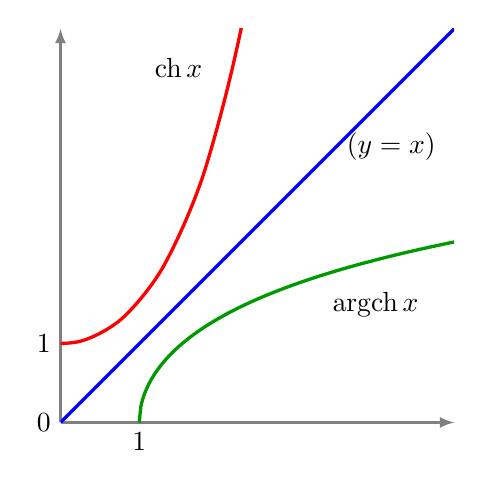 \begin{tikzpicture}
  \def\xmin{0}; 
 \def\xmax{+5}; 
 \def\ymin{-0}; 
 \def\ymax{+5};
% \draw[help lines] (\xmin,\ymin) grid (\xmax,\ymax);
  \draw[->,>=latex,thick,gray] (\xmin,0)--(\xmax,0);
 \draw[->,>=latex,thick,gray] (0,\ymin)--(0,\ymax); 
 \node at (0,1)[left] {$1$};  
  \node at (1,0)[below] {$1$}; 
  \node at (0,0)[left] {$0$}; 
 \clip (\xmin,\ymin) rectangle (\xmax,\ymax);
 \def\a{+1};
% \draw [thick, domain=\xmin:\xmax] plot(\x,{exp(\x)});
 \draw [very thick, color=red,samples=20,smooth] plot(\x,{(exp(\x)+exp(-\x))/2});
 \draw [very thick, color=blue,samples=20,smooth] plot(\x,\x);
 \draw [very thick, color=green!60!black,samples=200,smooth, domain=1:5] plot(\x,{ln(\x+sqrt(\x*\x-1))});
  \node at (1.5,4.5) {$\text{ch}\,x$};  
  \node at (4,1.5) {$\text{argch}\,x$};  
  \node at (4.2,3.5) {$(y=x)$};  
\end{tikzpicture}

